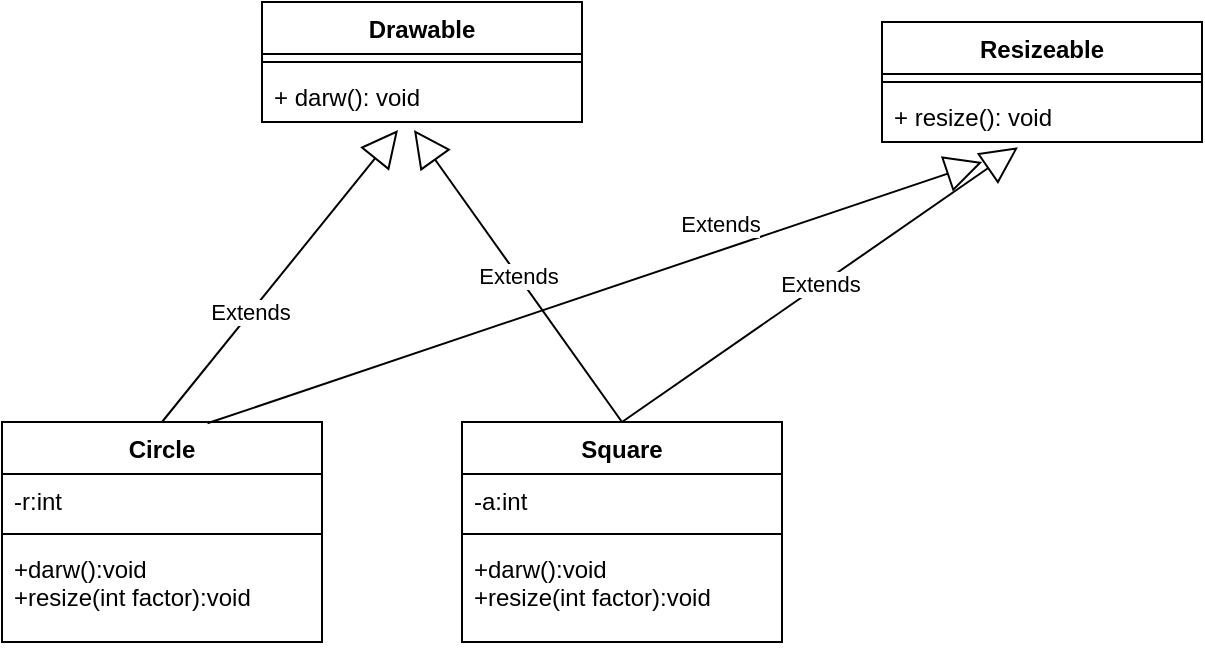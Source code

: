 <mxfile version="16.5.1" type="device"><diagram id="6vzmiKRmilDYxLaabW90" name="第 1 页"><mxGraphModel dx="1022" dy="539" grid="1" gridSize="10" guides="1" tooltips="1" connect="1" arrows="1" fold="1" page="1" pageScale="1" pageWidth="3300" pageHeight="4681" math="0" shadow="0"><root><mxCell id="0"/><mxCell id="1" parent="0"/><mxCell id="_ge97WOsOmrB_U32cyXM-1" value="Drawable" style="swimlane;fontStyle=1;align=center;verticalAlign=top;childLayout=stackLayout;horizontal=1;startSize=26;horizontalStack=0;resizeParent=1;resizeParentMax=0;resizeLast=0;collapsible=1;marginBottom=0;" vertex="1" parent="1"><mxGeometry x="250" y="110" width="160" height="60" as="geometry"/></mxCell><mxCell id="_ge97WOsOmrB_U32cyXM-3" value="" style="line;strokeWidth=1;fillColor=none;align=left;verticalAlign=middle;spacingTop=-1;spacingLeft=3;spacingRight=3;rotatable=0;labelPosition=right;points=[];portConstraint=eastwest;" vertex="1" parent="_ge97WOsOmrB_U32cyXM-1"><mxGeometry y="26" width="160" height="8" as="geometry"/></mxCell><mxCell id="_ge97WOsOmrB_U32cyXM-4" value="+ darw(): void" style="text;strokeColor=none;fillColor=none;align=left;verticalAlign=top;spacingLeft=4;spacingRight=4;overflow=hidden;rotatable=0;points=[[0,0.5],[1,0.5]];portConstraint=eastwest;" vertex="1" parent="_ge97WOsOmrB_U32cyXM-1"><mxGeometry y="34" width="160" height="26" as="geometry"/></mxCell><mxCell id="_ge97WOsOmrB_U32cyXM-5" value="Circle" style="swimlane;fontStyle=1;align=center;verticalAlign=top;childLayout=stackLayout;horizontal=1;startSize=26;horizontalStack=0;resizeParent=1;resizeParentMax=0;resizeLast=0;collapsible=1;marginBottom=0;" vertex="1" parent="1"><mxGeometry x="120" y="320" width="160" height="110" as="geometry"/></mxCell><mxCell id="_ge97WOsOmrB_U32cyXM-6" value="-r:int" style="text;strokeColor=none;fillColor=none;align=left;verticalAlign=top;spacingLeft=4;spacingRight=4;overflow=hidden;rotatable=0;points=[[0,0.5],[1,0.5]];portConstraint=eastwest;" vertex="1" parent="_ge97WOsOmrB_U32cyXM-5"><mxGeometry y="26" width="160" height="26" as="geometry"/></mxCell><mxCell id="_ge97WOsOmrB_U32cyXM-7" value="" style="line;strokeWidth=1;fillColor=none;align=left;verticalAlign=middle;spacingTop=-1;spacingLeft=3;spacingRight=3;rotatable=0;labelPosition=right;points=[];portConstraint=eastwest;" vertex="1" parent="_ge97WOsOmrB_U32cyXM-5"><mxGeometry y="52" width="160" height="8" as="geometry"/></mxCell><mxCell id="_ge97WOsOmrB_U32cyXM-8" value="+darw():void&#10;+resize(int factor):void" style="text;strokeColor=none;fillColor=none;align=left;verticalAlign=top;spacingLeft=4;spacingRight=4;overflow=hidden;rotatable=0;points=[[0,0.5],[1,0.5]];portConstraint=eastwest;" vertex="1" parent="_ge97WOsOmrB_U32cyXM-5"><mxGeometry y="60" width="160" height="50" as="geometry"/></mxCell><mxCell id="_ge97WOsOmrB_U32cyXM-9" value="Square" style="swimlane;fontStyle=1;align=center;verticalAlign=top;childLayout=stackLayout;horizontal=1;startSize=26;horizontalStack=0;resizeParent=1;resizeParentMax=0;resizeLast=0;collapsible=1;marginBottom=0;" vertex="1" parent="1"><mxGeometry x="350" y="320" width="160" height="110" as="geometry"/></mxCell><mxCell id="_ge97WOsOmrB_U32cyXM-10" value="-a:int" style="text;strokeColor=none;fillColor=none;align=left;verticalAlign=top;spacingLeft=4;spacingRight=4;overflow=hidden;rotatable=0;points=[[0,0.5],[1,0.5]];portConstraint=eastwest;" vertex="1" parent="_ge97WOsOmrB_U32cyXM-9"><mxGeometry y="26" width="160" height="26" as="geometry"/></mxCell><mxCell id="_ge97WOsOmrB_U32cyXM-11" value="" style="line;strokeWidth=1;fillColor=none;align=left;verticalAlign=middle;spacingTop=-1;spacingLeft=3;spacingRight=3;rotatable=0;labelPosition=right;points=[];portConstraint=eastwest;" vertex="1" parent="_ge97WOsOmrB_U32cyXM-9"><mxGeometry y="52" width="160" height="8" as="geometry"/></mxCell><mxCell id="_ge97WOsOmrB_U32cyXM-12" value="+darw():void&#10;+resize(int factor):void" style="text;strokeColor=none;fillColor=none;align=left;verticalAlign=top;spacingLeft=4;spacingRight=4;overflow=hidden;rotatable=0;points=[[0,0.5],[1,0.5]];portConstraint=eastwest;" vertex="1" parent="_ge97WOsOmrB_U32cyXM-9"><mxGeometry y="60" width="160" height="50" as="geometry"/></mxCell><mxCell id="_ge97WOsOmrB_U32cyXM-13" value="Extends" style="endArrow=block;endSize=16;endFill=0;html=1;rounded=0;exitX=0.5;exitY=0;exitDx=0;exitDy=0;entryX=0.425;entryY=1.154;entryDx=0;entryDy=0;entryPerimeter=0;" edge="1" parent="1" source="_ge97WOsOmrB_U32cyXM-5" target="_ge97WOsOmrB_U32cyXM-4"><mxGeometry x="-0.25" width="160" relative="1" as="geometry"><mxPoint x="440" y="280" as="sourcePoint"/><mxPoint x="600" y="280" as="targetPoint"/><mxPoint as="offset"/></mxGeometry></mxCell><mxCell id="_ge97WOsOmrB_U32cyXM-14" value="Extends" style="endArrow=block;endSize=16;endFill=0;html=1;rounded=0;exitX=0.5;exitY=0;exitDx=0;exitDy=0;entryX=0.475;entryY=1.154;entryDx=0;entryDy=0;entryPerimeter=0;" edge="1" parent="1" source="_ge97WOsOmrB_U32cyXM-9" target="_ge97WOsOmrB_U32cyXM-4"><mxGeometry width="160" relative="1" as="geometry"><mxPoint x="440" y="280" as="sourcePoint"/><mxPoint x="600" y="280" as="targetPoint"/></mxGeometry></mxCell><mxCell id="_ge97WOsOmrB_U32cyXM-15" value="Resizeable" style="swimlane;fontStyle=1;align=center;verticalAlign=top;childLayout=stackLayout;horizontal=1;startSize=26;horizontalStack=0;resizeParent=1;resizeParentMax=0;resizeLast=0;collapsible=1;marginBottom=0;" vertex="1" parent="1"><mxGeometry x="560" y="120" width="160" height="60" as="geometry"/></mxCell><mxCell id="_ge97WOsOmrB_U32cyXM-16" value="" style="line;strokeWidth=1;fillColor=none;align=left;verticalAlign=middle;spacingTop=-1;spacingLeft=3;spacingRight=3;rotatable=0;labelPosition=right;points=[];portConstraint=eastwest;" vertex="1" parent="_ge97WOsOmrB_U32cyXM-15"><mxGeometry y="26" width="160" height="8" as="geometry"/></mxCell><mxCell id="_ge97WOsOmrB_U32cyXM-17" value="+ resize(): void" style="text;strokeColor=none;fillColor=none;align=left;verticalAlign=top;spacingLeft=4;spacingRight=4;overflow=hidden;rotatable=0;points=[[0,0.5],[1,0.5]];portConstraint=eastwest;" vertex="1" parent="_ge97WOsOmrB_U32cyXM-15"><mxGeometry y="34" width="160" height="26" as="geometry"/></mxCell><mxCell id="_ge97WOsOmrB_U32cyXM-18" value="Extends" style="endArrow=block;endSize=16;endFill=0;html=1;rounded=0;exitX=0.642;exitY=0.006;exitDx=0;exitDy=0;exitPerimeter=0;entryX=0.313;entryY=1.385;entryDx=0;entryDy=0;entryPerimeter=0;" edge="1" parent="1" source="_ge97WOsOmrB_U32cyXM-5" target="_ge97WOsOmrB_U32cyXM-17"><mxGeometry x="0.344" y="13" width="160" relative="1" as="geometry"><mxPoint x="440" y="280" as="sourcePoint"/><mxPoint x="640" y="230" as="targetPoint"/><Array as="points"/><mxPoint as="offset"/></mxGeometry></mxCell><mxCell id="_ge97WOsOmrB_U32cyXM-19" value="Extends" style="endArrow=block;endSize=16;endFill=0;html=1;rounded=0;exitX=0.5;exitY=0;exitDx=0;exitDy=0;entryX=0.425;entryY=1.103;entryDx=0;entryDy=0;entryPerimeter=0;" edge="1" parent="1" source="_ge97WOsOmrB_U32cyXM-9" target="_ge97WOsOmrB_U32cyXM-17"><mxGeometry width="160" relative="1" as="geometry"><mxPoint x="440" y="280" as="sourcePoint"/><mxPoint x="600" y="280" as="targetPoint"/></mxGeometry></mxCell></root></mxGraphModel></diagram></mxfile>